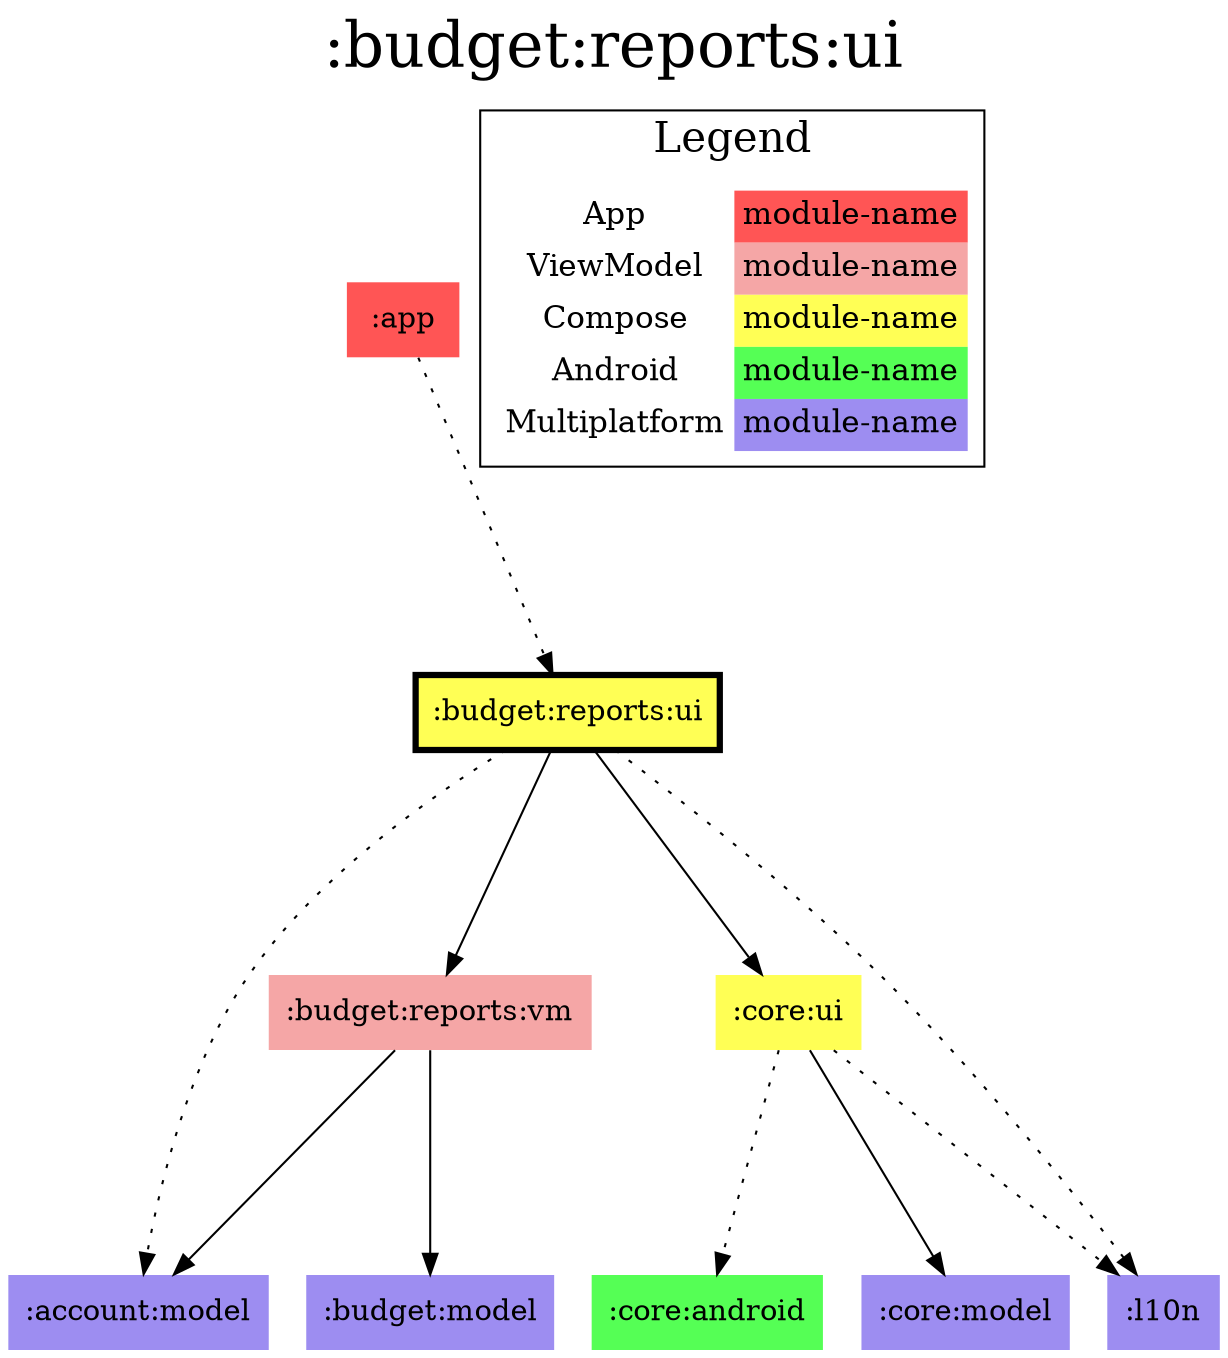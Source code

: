 digraph {
edge ["dir"="forward"]
graph ["dpi"="100","label"=":budget:reports:ui","labelloc"="t","fontsize"="30","ranksep"="1.5","rankdir"="TB"]
node ["style"="filled"]
":account:model" ["fillcolor"="#9D8DF1","shape"="none"]
":app" ["fillcolor"="#FF5555","shape"="none"]
":budget:model" ["fillcolor"="#9D8DF1","shape"="none"]
":budget:reports:ui" ["fillcolor"="#FFFF55","color"="black","penwidth"="3","shape"="box"]
":budget:reports:vm" ["fillcolor"="#F5A6A6","shape"="none"]
":core:android" ["fillcolor"="#55FF55","shape"="none"]
":core:model" ["fillcolor"="#9D8DF1","shape"="none"]
":core:ui" ["fillcolor"="#FFFF55","shape"="none"]
":l10n" ["fillcolor"="#9D8DF1","shape"="none"]
{
edge ["dir"="none"]
graph ["rank"="same"]
":budget:reports:ui"
}
":app" -> ":budget:reports:ui" ["style"="dotted"]
":budget:reports:ui" -> ":account:model" ["style"="dotted"]
":budget:reports:ui" -> ":budget:reports:vm"
":budget:reports:ui" -> ":core:ui"
":budget:reports:ui" -> ":l10n" ["style"="dotted"]
":budget:reports:vm" -> ":account:model"
":budget:reports:vm" -> ":budget:model"
":core:ui" -> ":core:android" ["style"="dotted"]
":core:ui" -> ":core:model"
":core:ui" -> ":l10n" ["style"="dotted"]
subgraph "cluster_legend" {
edge ["dir"="none"]
graph ["label"="Legend","fontsize"="20"]
"Legend" ["style"="filled","fillcolor"="#FFFFFF","shape"="none","margin"="0","fontsize"="15","label"=<
<TABLE BORDER="0" CELLBORDER="0" CELLSPACING="0" CELLPADDING="4">
<TR><TD>App</TD><TD BGCOLOR="#FF5555">module-name</TD></TR>
<TR><TD>ViewModel</TD><TD BGCOLOR="#F5A6A6">module-name</TD></TR>
<TR><TD>Compose</TD><TD BGCOLOR="#FFFF55">module-name</TD></TR>
<TR><TD>Android</TD><TD BGCOLOR="#55FF55">module-name</TD></TR>
<TR><TD>Multiplatform</TD><TD BGCOLOR="#9D8DF1">module-name</TD></TR>
</TABLE>
>]
} -> ":budget:reports:ui" ["style"="invis"]
}
